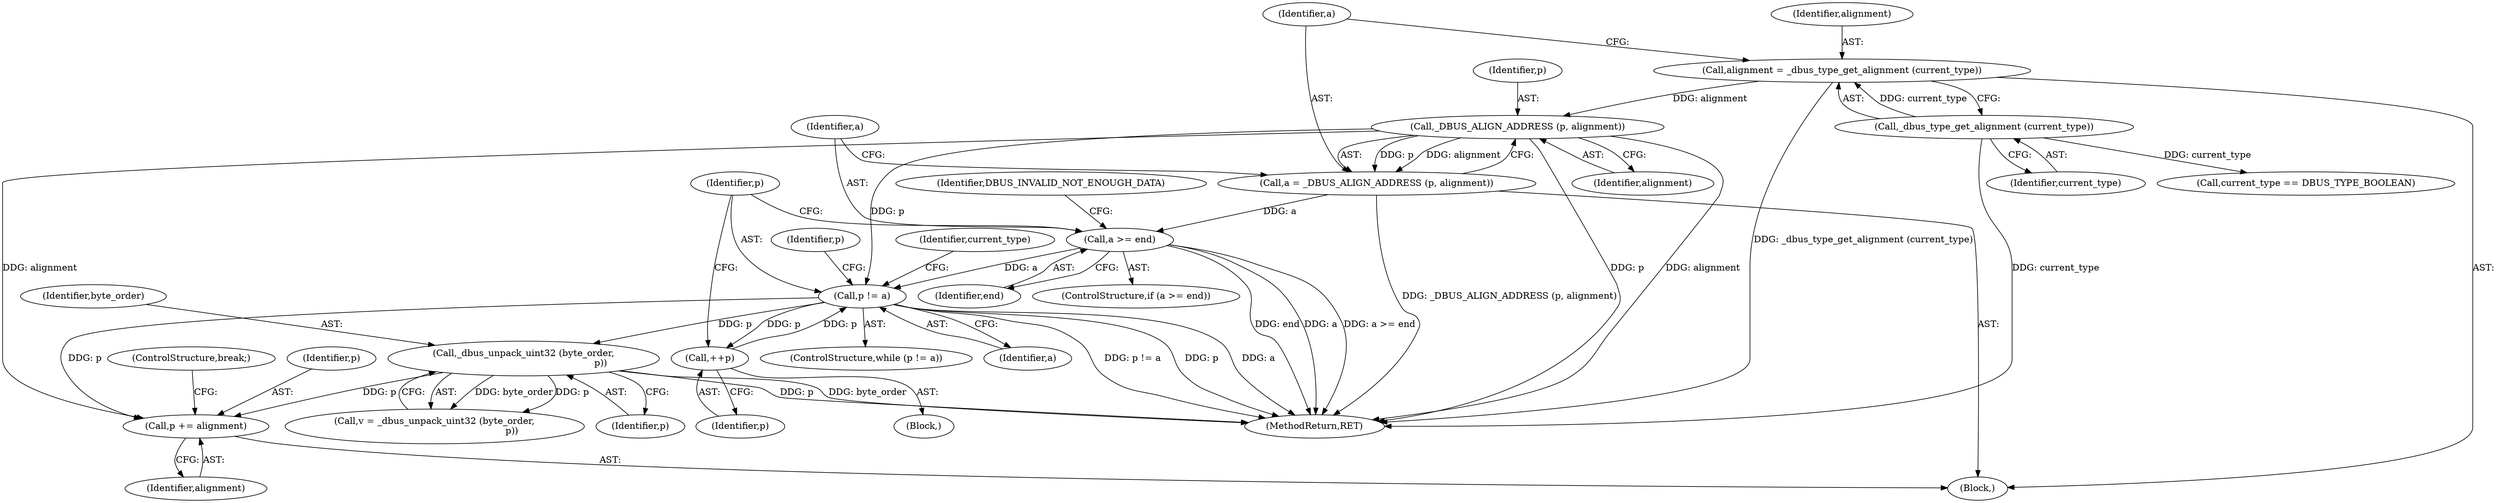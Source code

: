digraph "0_dbus_7d65a3a6ed8815e34a99c680ac3869fde49dbbd4@pointer" {
"1000203" [label="(Call,p += alignment)"];
"1000158" [label="(Call,_DBUS_ALIGN_ADDRESS (p, alignment))"];
"1000152" [label="(Call,alignment = _dbus_type_get_alignment (current_type))"];
"1000154" [label="(Call,_dbus_type_get_alignment (current_type))"];
"1000168" [label="(Call,p != a)"];
"1000179" [label="(Call,++p)"];
"1000162" [label="(Call,a >= end)"];
"1000156" [label="(Call,a = _DBUS_ALIGN_ADDRESS (p, alignment))"];
"1000189" [label="(Call,_dbus_unpack_uint32 (byte_order,\n                                                     p))"];
"1000182" [label="(Call,current_type == DBUS_TYPE_BOOLEAN)"];
"1000166" [label="(Identifier,DBUS_INVALID_NOT_ENOUGH_DATA)"];
"1000175" [label="(Identifier,p)"];
"1000191" [label="(Identifier,p)"];
"1000137" [label="(Block,)"];
"1000167" [label="(ControlStructure,while (p != a))"];
"1000180" [label="(Identifier,p)"];
"1000206" [label="(ControlStructure,break;)"];
"1000205" [label="(Identifier,alignment)"];
"1000157" [label="(Identifier,a)"];
"1000155" [label="(Identifier,current_type)"];
"1000204" [label="(Identifier,p)"];
"1000171" [label="(Block,)"];
"1000189" [label="(Call,_dbus_unpack_uint32 (byte_order,\n                                                     p))"];
"1000190" [label="(Identifier,byte_order)"];
"1000161" [label="(ControlStructure,if (a >= end))"];
"1000156" [label="(Call,a = _DBUS_ALIGN_ADDRESS (p, alignment))"];
"1000164" [label="(Identifier,end)"];
"1000160" [label="(Identifier,alignment)"];
"1000169" [label="(Identifier,p)"];
"1000203" [label="(Call,p += alignment)"];
"1000183" [label="(Identifier,current_type)"];
"1000153" [label="(Identifier,alignment)"];
"1000159" [label="(Identifier,p)"];
"1000187" [label="(Call,v = _dbus_unpack_uint32 (byte_order,\n                                                     p))"];
"1000162" [label="(Call,a >= end)"];
"1000168" [label="(Call,p != a)"];
"1000163" [label="(Identifier,a)"];
"1000154" [label="(Call,_dbus_type_get_alignment (current_type))"];
"1000179" [label="(Call,++p)"];
"1000152" [label="(Call,alignment = _dbus_type_get_alignment (current_type))"];
"1000170" [label="(Identifier,a)"];
"1000158" [label="(Call,_DBUS_ALIGN_ADDRESS (p, alignment))"];
"1000770" [label="(MethodReturn,RET)"];
"1000203" -> "1000137"  [label="AST: "];
"1000203" -> "1000205"  [label="CFG: "];
"1000204" -> "1000203"  [label="AST: "];
"1000205" -> "1000203"  [label="AST: "];
"1000206" -> "1000203"  [label="CFG: "];
"1000158" -> "1000203"  [label="DDG: alignment"];
"1000168" -> "1000203"  [label="DDG: p"];
"1000189" -> "1000203"  [label="DDG: p"];
"1000158" -> "1000156"  [label="AST: "];
"1000158" -> "1000160"  [label="CFG: "];
"1000159" -> "1000158"  [label="AST: "];
"1000160" -> "1000158"  [label="AST: "];
"1000156" -> "1000158"  [label="CFG: "];
"1000158" -> "1000770"  [label="DDG: p"];
"1000158" -> "1000770"  [label="DDG: alignment"];
"1000158" -> "1000156"  [label="DDG: p"];
"1000158" -> "1000156"  [label="DDG: alignment"];
"1000152" -> "1000158"  [label="DDG: alignment"];
"1000158" -> "1000168"  [label="DDG: p"];
"1000152" -> "1000137"  [label="AST: "];
"1000152" -> "1000154"  [label="CFG: "];
"1000153" -> "1000152"  [label="AST: "];
"1000154" -> "1000152"  [label="AST: "];
"1000157" -> "1000152"  [label="CFG: "];
"1000152" -> "1000770"  [label="DDG: _dbus_type_get_alignment (current_type)"];
"1000154" -> "1000152"  [label="DDG: current_type"];
"1000154" -> "1000155"  [label="CFG: "];
"1000155" -> "1000154"  [label="AST: "];
"1000154" -> "1000770"  [label="DDG: current_type"];
"1000154" -> "1000182"  [label="DDG: current_type"];
"1000168" -> "1000167"  [label="AST: "];
"1000168" -> "1000170"  [label="CFG: "];
"1000169" -> "1000168"  [label="AST: "];
"1000170" -> "1000168"  [label="AST: "];
"1000175" -> "1000168"  [label="CFG: "];
"1000183" -> "1000168"  [label="CFG: "];
"1000168" -> "1000770"  [label="DDG: p != a"];
"1000168" -> "1000770"  [label="DDG: p"];
"1000168" -> "1000770"  [label="DDG: a"];
"1000179" -> "1000168"  [label="DDG: p"];
"1000162" -> "1000168"  [label="DDG: a"];
"1000168" -> "1000179"  [label="DDG: p"];
"1000168" -> "1000189"  [label="DDG: p"];
"1000179" -> "1000171"  [label="AST: "];
"1000179" -> "1000180"  [label="CFG: "];
"1000180" -> "1000179"  [label="AST: "];
"1000169" -> "1000179"  [label="CFG: "];
"1000162" -> "1000161"  [label="AST: "];
"1000162" -> "1000164"  [label="CFG: "];
"1000163" -> "1000162"  [label="AST: "];
"1000164" -> "1000162"  [label="AST: "];
"1000166" -> "1000162"  [label="CFG: "];
"1000169" -> "1000162"  [label="CFG: "];
"1000162" -> "1000770"  [label="DDG: end"];
"1000162" -> "1000770"  [label="DDG: a"];
"1000162" -> "1000770"  [label="DDG: a >= end"];
"1000156" -> "1000162"  [label="DDG: a"];
"1000156" -> "1000137"  [label="AST: "];
"1000157" -> "1000156"  [label="AST: "];
"1000163" -> "1000156"  [label="CFG: "];
"1000156" -> "1000770"  [label="DDG: _DBUS_ALIGN_ADDRESS (p, alignment)"];
"1000189" -> "1000187"  [label="AST: "];
"1000189" -> "1000191"  [label="CFG: "];
"1000190" -> "1000189"  [label="AST: "];
"1000191" -> "1000189"  [label="AST: "];
"1000187" -> "1000189"  [label="CFG: "];
"1000189" -> "1000770"  [label="DDG: byte_order"];
"1000189" -> "1000770"  [label="DDG: p"];
"1000189" -> "1000187"  [label="DDG: byte_order"];
"1000189" -> "1000187"  [label="DDG: p"];
}

